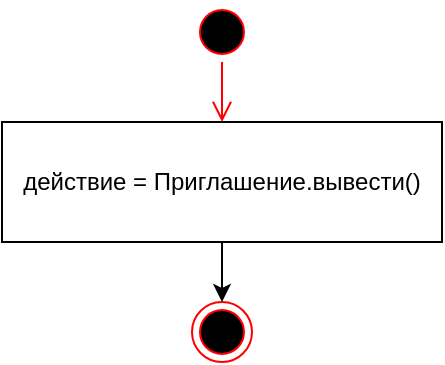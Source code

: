 <mxfile version="15.5.4" type="device"><diagram id="pe9fTEDNu0zSlPk7TXAT" name="Page-1"><mxGraphModel dx="2249" dy="1949" grid="1" gridSize="10" guides="1" tooltips="1" connect="1" arrows="1" fold="1" page="1" pageScale="1" pageWidth="827" pageHeight="1169" math="0" shadow="0"><root><mxCell id="0"/><mxCell id="1" parent="0"/><mxCell id="MAXpseTA1vnwfWNFhxLS-3" value="" style="ellipse;html=1;shape=startState;fillColor=#000000;strokeColor=#ff0000;" vertex="1" parent="1"><mxGeometry x="-660" y="-1160" width="30" height="30" as="geometry"/></mxCell><mxCell id="MAXpseTA1vnwfWNFhxLS-4" value="" style="edgeStyle=orthogonalEdgeStyle;html=1;verticalAlign=bottom;endArrow=open;endSize=8;strokeColor=#ff0000;rounded=0;" edge="1" source="MAXpseTA1vnwfWNFhxLS-3" parent="1" target="MAXpseTA1vnwfWNFhxLS-5"><mxGeometry relative="1" as="geometry"><mxPoint x="-645" y="-1100" as="targetPoint"/></mxGeometry></mxCell><mxCell id="MAXpseTA1vnwfWNFhxLS-5" value="действие = Приглашение.вывести()" style="rounded=0;whiteSpace=wrap;html=1;" vertex="1" parent="1"><mxGeometry x="-755" y="-1100" width="220" height="60" as="geometry"/></mxCell><mxCell id="MAXpseTA1vnwfWNFhxLS-8" value="" style="ellipse;html=1;shape=endState;fillColor=#000000;strokeColor=#ff0000;" vertex="1" parent="1"><mxGeometry x="-660" y="-1010" width="30" height="30" as="geometry"/></mxCell><mxCell id="MAXpseTA1vnwfWNFhxLS-11" value="" style="endArrow=classic;html=1;rounded=0;" edge="1" parent="1" source="MAXpseTA1vnwfWNFhxLS-5" target="MAXpseTA1vnwfWNFhxLS-8"><mxGeometry width="50" height="50" relative="1" as="geometry"><mxPoint x="-645" y="-860" as="sourcePoint"/><mxPoint x="-635" y="-910" as="targetPoint"/></mxGeometry></mxCell></root></mxGraphModel></diagram></mxfile>